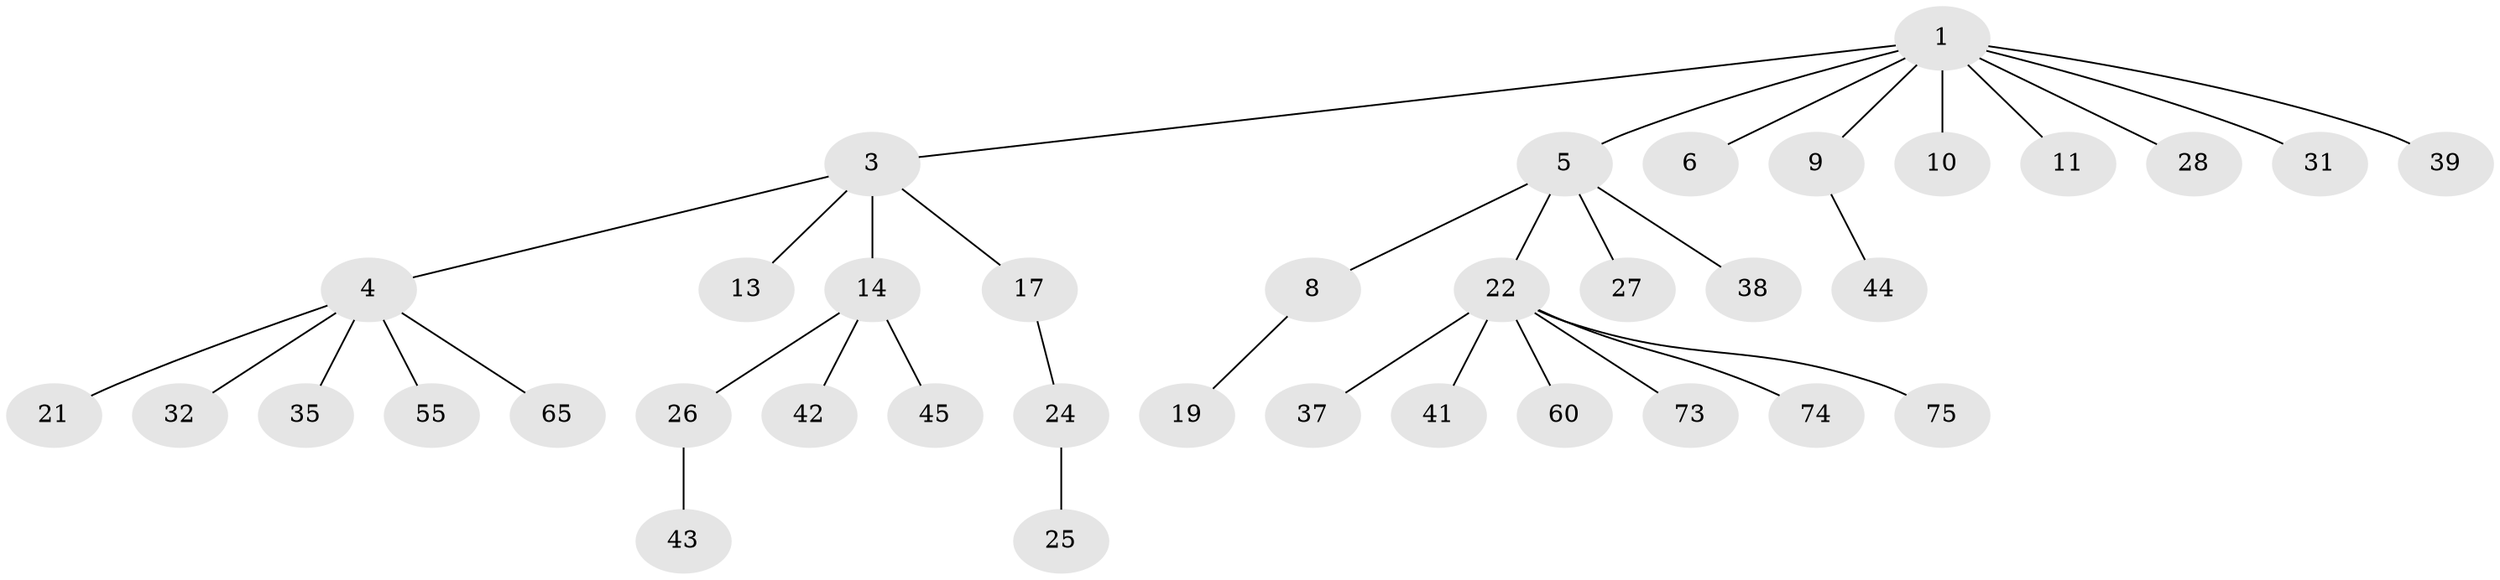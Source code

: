 // original degree distribution, {7: 0.013333333333333334, 4: 0.09333333333333334, 5: 0.04, 2: 0.22666666666666666, 6: 0.013333333333333334, 3: 0.08, 1: 0.5333333333333333}
// Generated by graph-tools (version 1.1) at 2025/15/03/09/25 04:15:33]
// undirected, 37 vertices, 36 edges
graph export_dot {
graph [start="1"]
  node [color=gray90,style=filled];
  1 [super="+2"];
  3;
  4 [super="+7"];
  5;
  6 [super="+34"];
  8 [super="+12+71+20"];
  9 [super="+51+23"];
  10 [super="+53+15"];
  11;
  13;
  14 [super="+36+63+16"];
  17;
  19 [super="+33+62"];
  21;
  22 [super="+29"];
  24;
  25;
  26 [super="+40"];
  27;
  28 [super="+52+56+48"];
  31 [super="+47+68+49"];
  32;
  35 [super="+69"];
  37;
  38;
  39;
  41;
  42;
  43 [super="+66+59"];
  44 [super="+57"];
  45;
  55 [super="+64"];
  60;
  65;
  73;
  74;
  75;
  1 -- 6;
  1 -- 9;
  1 -- 10;
  1 -- 11;
  1 -- 28;
  1 -- 31;
  1 -- 3;
  1 -- 5;
  1 -- 39;
  3 -- 4;
  3 -- 13;
  3 -- 14;
  3 -- 17;
  4 -- 32;
  4 -- 65;
  4 -- 35;
  4 -- 21;
  4 -- 55;
  5 -- 8;
  5 -- 22;
  5 -- 27;
  5 -- 38;
  8 -- 19;
  9 -- 44;
  14 -- 45;
  14 -- 26;
  14 -- 42;
  17 -- 24;
  22 -- 41;
  22 -- 75;
  22 -- 37;
  22 -- 73;
  22 -- 74;
  22 -- 60;
  24 -- 25;
  26 -- 43;
}
